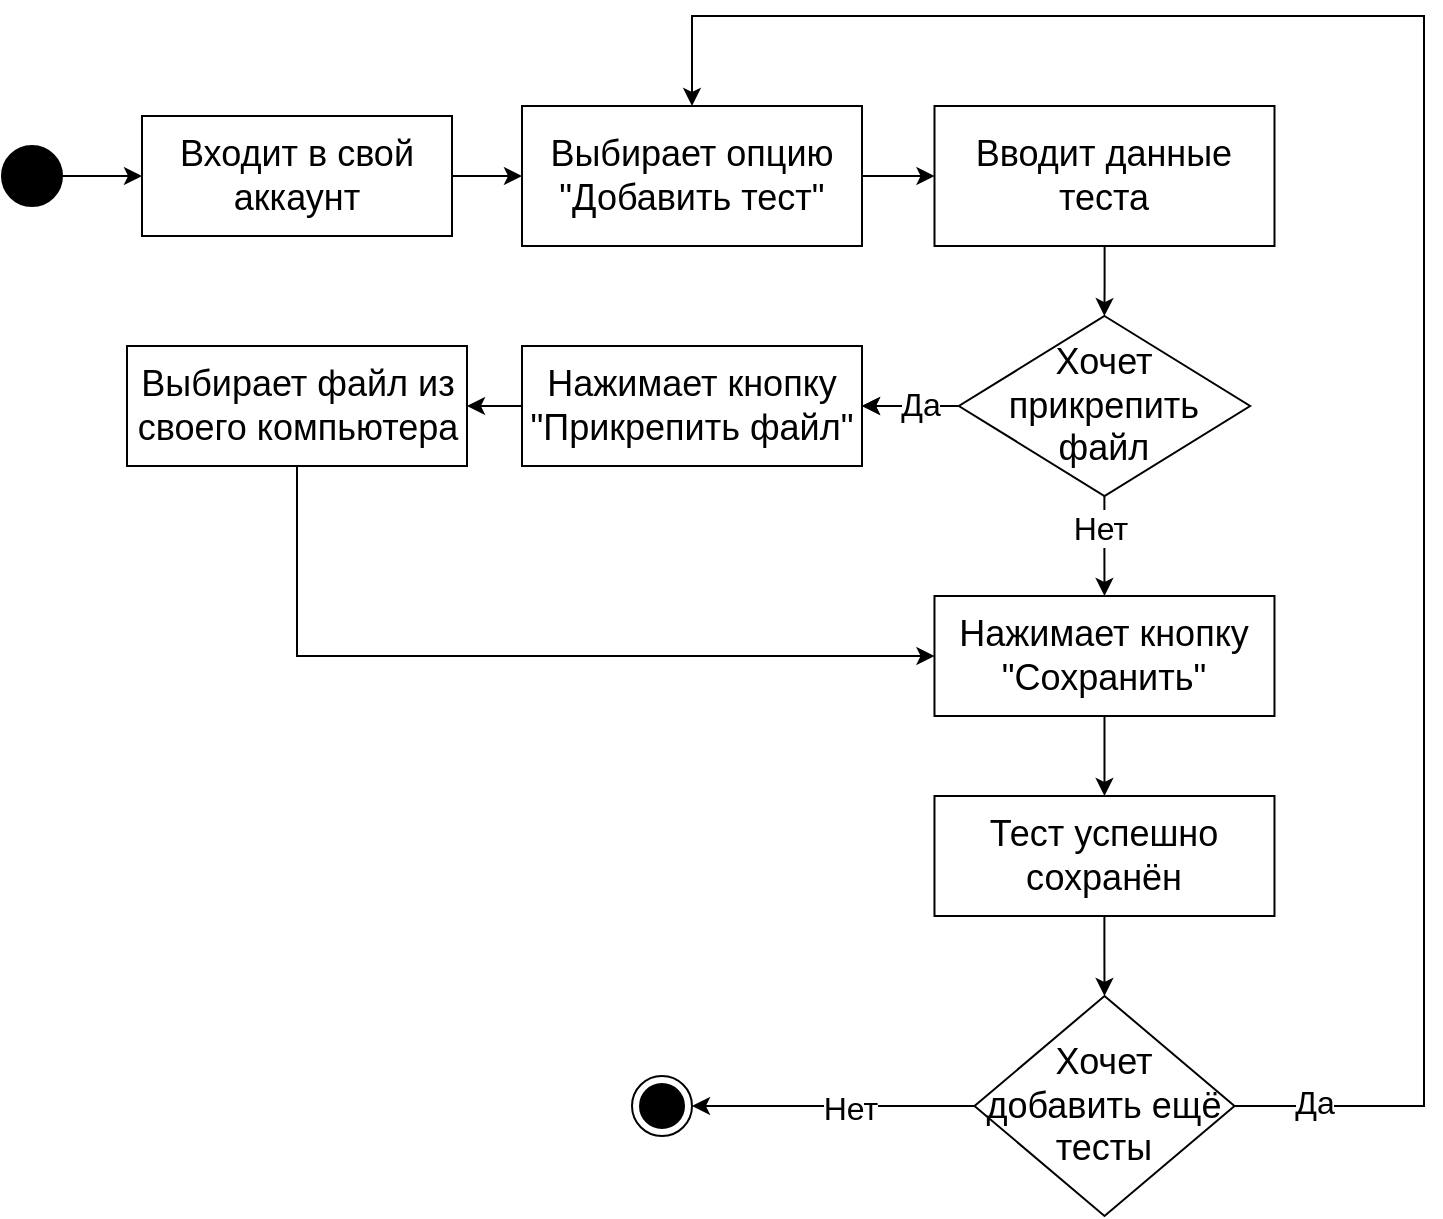 <mxfile version="24.8.4">
  <diagram name="Page-1" id="AjuHt0aEQNPAkVth76bw">
    <mxGraphModel dx="1235" dy="614" grid="1" gridSize="10" guides="1" tooltips="1" connect="1" arrows="1" fold="1" page="1" pageScale="1" pageWidth="850" pageHeight="1100" math="0" shadow="0">
      <root>
        <mxCell id="0" />
        <mxCell id="1" parent="0" />
        <mxCell id="oXb5ELOSUNkqxSrLmmbT-1" style="edgeStyle=none;rounded=0;orthogonalLoop=1;jettySize=auto;html=1;exitX=1;exitY=0.5;exitDx=0;exitDy=0;fontSize=18;" edge="1" parent="1" source="oXb5ELOSUNkqxSrLmmbT-2" target="oXb5ELOSUNkqxSrLmmbT-4">
          <mxGeometry relative="1" as="geometry" />
        </mxCell>
        <mxCell id="oXb5ELOSUNkqxSrLmmbT-2" value="" style="ellipse;whiteSpace=wrap;html=1;fontSize=18;fillColor=#000000;" vertex="1" parent="1">
          <mxGeometry x="80" y="115" width="30" height="30" as="geometry" />
        </mxCell>
        <mxCell id="oXb5ELOSUNkqxSrLmmbT-23" value="" style="edgeStyle=orthogonalEdgeStyle;rounded=0;orthogonalLoop=1;jettySize=auto;html=1;" edge="1" parent="1" source="oXb5ELOSUNkqxSrLmmbT-4" target="oXb5ELOSUNkqxSrLmmbT-22">
          <mxGeometry relative="1" as="geometry" />
        </mxCell>
        <mxCell id="oXb5ELOSUNkqxSrLmmbT-4" value="Входит в свой аккаунт" style="rounded=0;whiteSpace=wrap;html=1;fontSize=18;" vertex="1" parent="1">
          <mxGeometry x="150" y="100" width="155" height="60" as="geometry" />
        </mxCell>
        <mxCell id="oXb5ELOSUNkqxSrLmmbT-25" value="" style="edgeStyle=orthogonalEdgeStyle;rounded=0;orthogonalLoop=1;jettySize=auto;html=1;" edge="1" parent="1" source="oXb5ELOSUNkqxSrLmmbT-22" target="oXb5ELOSUNkqxSrLmmbT-24">
          <mxGeometry relative="1" as="geometry" />
        </mxCell>
        <mxCell id="oXb5ELOSUNkqxSrLmmbT-22" value="Выбирает опцию &quot;Добавить тест&quot;" style="rounded=0;whiteSpace=wrap;html=1;fontSize=18;" vertex="1" parent="1">
          <mxGeometry x="340" y="95" width="170" height="70" as="geometry" />
        </mxCell>
        <mxCell id="oXb5ELOSUNkqxSrLmmbT-27" value="" style="edgeStyle=orthogonalEdgeStyle;rounded=0;orthogonalLoop=1;jettySize=auto;html=1;" edge="1" parent="1" source="oXb5ELOSUNkqxSrLmmbT-24" target="oXb5ELOSUNkqxSrLmmbT-26">
          <mxGeometry relative="1" as="geometry" />
        </mxCell>
        <mxCell id="oXb5ELOSUNkqxSrLmmbT-24" value="Вводит данные теста" style="rounded=0;whiteSpace=wrap;html=1;fontSize=18;" vertex="1" parent="1">
          <mxGeometry x="546.25" y="95" width="170" height="70" as="geometry" />
        </mxCell>
        <mxCell id="oXb5ELOSUNkqxSrLmmbT-32" style="edgeStyle=orthogonalEdgeStyle;rounded=0;orthogonalLoop=1;jettySize=auto;html=1;entryX=0.5;entryY=0;entryDx=0;entryDy=0;" edge="1" parent="1" source="oXb5ELOSUNkqxSrLmmbT-26" target="oXb5ELOSUNkqxSrLmmbT-30">
          <mxGeometry relative="1" as="geometry" />
        </mxCell>
        <mxCell id="oXb5ELOSUNkqxSrLmmbT-33" value="Нет" style="edgeLabel;html=1;align=center;verticalAlign=middle;resizable=0;points=[];fontSize=16;" vertex="1" connectable="0" parent="oXb5ELOSUNkqxSrLmmbT-32">
          <mxGeometry x="-0.36" y="-2" relative="1" as="geometry">
            <mxPoint as="offset" />
          </mxGeometry>
        </mxCell>
        <mxCell id="oXb5ELOSUNkqxSrLmmbT-37" style="edgeStyle=orthogonalEdgeStyle;rounded=0;orthogonalLoop=1;jettySize=auto;html=1;entryX=1;entryY=0.5;entryDx=0;entryDy=0;" edge="1" parent="1" source="oXb5ELOSUNkqxSrLmmbT-26" target="oXb5ELOSUNkqxSrLmmbT-29">
          <mxGeometry relative="1" as="geometry" />
        </mxCell>
        <mxCell id="oXb5ELOSUNkqxSrLmmbT-40" value="" style="edgeStyle=orthogonalEdgeStyle;rounded=0;orthogonalLoop=1;jettySize=auto;html=1;" edge="1" parent="1" source="oXb5ELOSUNkqxSrLmmbT-26" target="oXb5ELOSUNkqxSrLmmbT-29">
          <mxGeometry relative="1" as="geometry" />
        </mxCell>
        <mxCell id="oXb5ELOSUNkqxSrLmmbT-44" value="Да" style="edgeLabel;html=1;align=center;verticalAlign=middle;resizable=0;points=[];fontSize=16;" vertex="1" connectable="0" parent="oXb5ELOSUNkqxSrLmmbT-40">
          <mxGeometry x="-0.183" y="-1" relative="1" as="geometry">
            <mxPoint as="offset" />
          </mxGeometry>
        </mxCell>
        <mxCell id="oXb5ELOSUNkqxSrLmmbT-26" value="Хочет прикрепить файл" style="rhombus;whiteSpace=wrap;html=1;fontSize=18;rounded=0;" vertex="1" parent="1">
          <mxGeometry x="558.43" y="200" width="145.63" height="90" as="geometry" />
        </mxCell>
        <mxCell id="oXb5ELOSUNkqxSrLmmbT-46" style="edgeStyle=orthogonalEdgeStyle;rounded=0;orthogonalLoop=1;jettySize=auto;html=1;entryX=1;entryY=0.5;entryDx=0;entryDy=0;" edge="1" parent="1" source="oXb5ELOSUNkqxSrLmmbT-29" target="oXb5ELOSUNkqxSrLmmbT-45">
          <mxGeometry relative="1" as="geometry" />
        </mxCell>
        <mxCell id="oXb5ELOSUNkqxSrLmmbT-29" value="&lt;span style=&quot;font-size: 18px;&quot;&gt;Нажимает кнопку &quot;Прикрепить файл&quot;&lt;/span&gt;" style="rounded=0;whiteSpace=wrap;html=1;" vertex="1" parent="1">
          <mxGeometry x="340" y="215" width="170" height="60" as="geometry" />
        </mxCell>
        <mxCell id="oXb5ELOSUNkqxSrLmmbT-50" style="edgeStyle=orthogonalEdgeStyle;rounded=0;orthogonalLoop=1;jettySize=auto;html=1;entryX=0.5;entryY=0;entryDx=0;entryDy=0;" edge="1" parent="1" source="oXb5ELOSUNkqxSrLmmbT-30" target="oXb5ELOSUNkqxSrLmmbT-48">
          <mxGeometry relative="1" as="geometry" />
        </mxCell>
        <mxCell id="oXb5ELOSUNkqxSrLmmbT-30" value="&lt;span style=&quot;font-size: 18px;&quot;&gt;Нажимает кнопку &quot;Сохранить&quot;&lt;/span&gt;" style="rounded=0;whiteSpace=wrap;html=1;" vertex="1" parent="1">
          <mxGeometry x="546.24" y="340" width="170" height="60" as="geometry" />
        </mxCell>
        <mxCell id="oXb5ELOSUNkqxSrLmmbT-47" style="edgeStyle=orthogonalEdgeStyle;rounded=0;orthogonalLoop=1;jettySize=auto;html=1;entryX=0;entryY=0.5;entryDx=0;entryDy=0;" edge="1" parent="1" source="oXb5ELOSUNkqxSrLmmbT-45" target="oXb5ELOSUNkqxSrLmmbT-30">
          <mxGeometry relative="1" as="geometry">
            <mxPoint x="310" y="390" as="targetPoint" />
            <Array as="points">
              <mxPoint x="228" y="370" />
            </Array>
          </mxGeometry>
        </mxCell>
        <mxCell id="oXb5ELOSUNkqxSrLmmbT-45" value="&lt;span style=&quot;font-size: 18px;&quot;&gt;Выбирает файл из своего компьютера&lt;/span&gt;" style="rounded=0;whiteSpace=wrap;html=1;" vertex="1" parent="1">
          <mxGeometry x="142.5" y="215" width="170" height="60" as="geometry" />
        </mxCell>
        <mxCell id="oXb5ELOSUNkqxSrLmmbT-52" style="edgeStyle=orthogonalEdgeStyle;rounded=0;orthogonalLoop=1;jettySize=auto;html=1;entryX=0.5;entryY=0;entryDx=0;entryDy=0;" edge="1" parent="1" source="oXb5ELOSUNkqxSrLmmbT-48" target="oXb5ELOSUNkqxSrLmmbT-51">
          <mxGeometry relative="1" as="geometry" />
        </mxCell>
        <mxCell id="oXb5ELOSUNkqxSrLmmbT-48" value="&lt;span style=&quot;font-size: 18px;&quot;&gt;Тест успешно сохранён&lt;/span&gt;" style="rounded=0;whiteSpace=wrap;html=1;" vertex="1" parent="1">
          <mxGeometry x="546.24" y="440" width="170" height="60" as="geometry" />
        </mxCell>
        <mxCell id="oXb5ELOSUNkqxSrLmmbT-53" style="edgeStyle=orthogonalEdgeStyle;rounded=0;orthogonalLoop=1;jettySize=auto;html=1;entryX=0.5;entryY=0;entryDx=0;entryDy=0;" edge="1" parent="1" source="oXb5ELOSUNkqxSrLmmbT-51" target="oXb5ELOSUNkqxSrLmmbT-22">
          <mxGeometry relative="1" as="geometry">
            <mxPoint x="440" y="50" as="targetPoint" />
            <Array as="points">
              <mxPoint x="791" y="595" />
              <mxPoint x="791" y="50" />
              <mxPoint x="425" y="50" />
            </Array>
          </mxGeometry>
        </mxCell>
        <mxCell id="oXb5ELOSUNkqxSrLmmbT-56" value="Да" style="edgeLabel;html=1;align=center;verticalAlign=middle;resizable=0;points=[];fontSize=16;" vertex="1" connectable="0" parent="oXb5ELOSUNkqxSrLmmbT-53">
          <mxGeometry x="-0.926" y="2" relative="1" as="geometry">
            <mxPoint as="offset" />
          </mxGeometry>
        </mxCell>
        <mxCell id="oXb5ELOSUNkqxSrLmmbT-58" style="edgeStyle=orthogonalEdgeStyle;rounded=0;orthogonalLoop=1;jettySize=auto;html=1;entryX=1;entryY=0.5;entryDx=0;entryDy=0;" edge="1" parent="1" source="oXb5ELOSUNkqxSrLmmbT-51" target="oXb5ELOSUNkqxSrLmmbT-57">
          <mxGeometry relative="1" as="geometry" />
        </mxCell>
        <mxCell id="oXb5ELOSUNkqxSrLmmbT-59" value="Нет" style="edgeLabel;html=1;align=center;verticalAlign=middle;resizable=0;points=[];fontSize=16;" vertex="1" connectable="0" parent="oXb5ELOSUNkqxSrLmmbT-58">
          <mxGeometry x="-0.107" y="1" relative="1" as="geometry">
            <mxPoint as="offset" />
          </mxGeometry>
        </mxCell>
        <mxCell id="oXb5ELOSUNkqxSrLmmbT-51" value="Хочет добавить ещё тесты" style="rhombus;whiteSpace=wrap;html=1;fontSize=18;rounded=0;" vertex="1" parent="1">
          <mxGeometry x="566.25" y="540" width="130" height="110" as="geometry" />
        </mxCell>
        <mxCell id="oXb5ELOSUNkqxSrLmmbT-57" value="" style="ellipse;html=1;shape=endState;fillColor=strokeColor;" vertex="1" parent="1">
          <mxGeometry x="395" y="580" width="30" height="30" as="geometry" />
        </mxCell>
      </root>
    </mxGraphModel>
  </diagram>
</mxfile>
